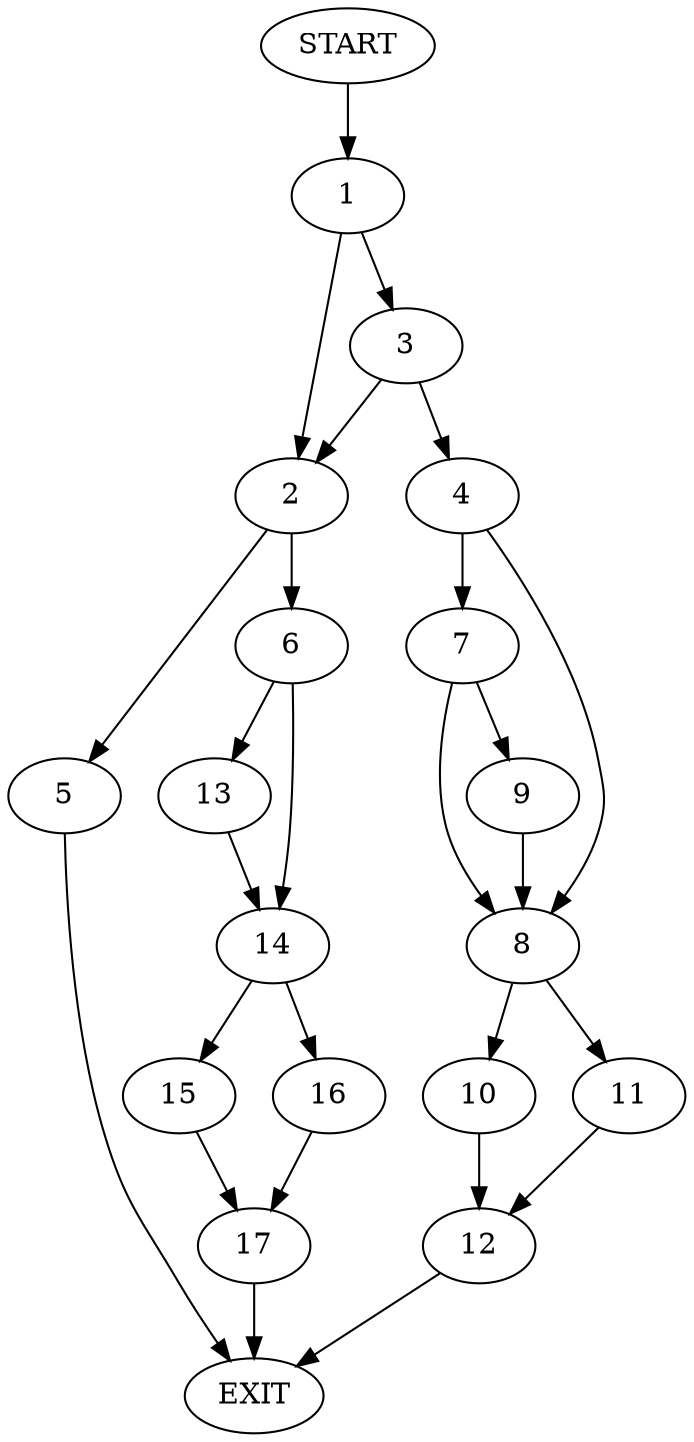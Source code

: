 digraph {
0 [label="START"]
18 [label="EXIT"]
0 -> 1
1 -> 2
1 -> 3
3 -> 4
3 -> 2
2 -> 5
2 -> 6
4 -> 7
4 -> 8
7 -> 9
7 -> 8
8 -> 10
8 -> 11
9 -> 8
11 -> 12
10 -> 12
12 -> 18
6 -> 13
6 -> 14
5 -> 18
14 -> 15
14 -> 16
13 -> 14
15 -> 17
16 -> 17
17 -> 18
}

